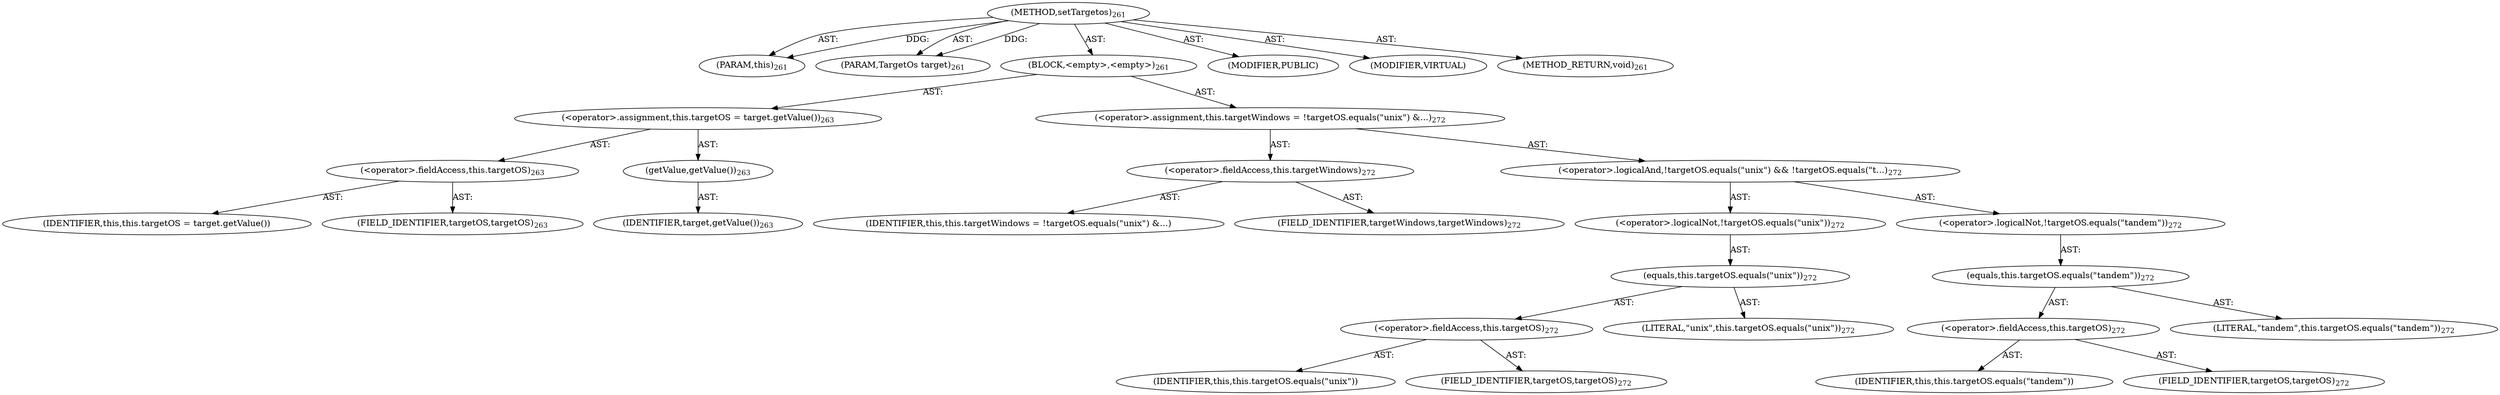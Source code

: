 digraph "setTargetos" {  
"111669149706" [label = <(METHOD,setTargetos)<SUB>261</SUB>> ]
"115964117010" [label = <(PARAM,this)<SUB>261</SUB>> ]
"115964117011" [label = <(PARAM,TargetOs target)<SUB>261</SUB>> ]
"25769803793" [label = <(BLOCK,&lt;empty&gt;,&lt;empty&gt;)<SUB>261</SUB>> ]
"30064771166" [label = <(&lt;operator&gt;.assignment,this.targetOS = target.getValue())<SUB>263</SUB>> ]
"30064771167" [label = <(&lt;operator&gt;.fieldAccess,this.targetOS)<SUB>263</SUB>> ]
"68719476812" [label = <(IDENTIFIER,this,this.targetOS = target.getValue())> ]
"55834574881" [label = <(FIELD_IDENTIFIER,targetOS,targetOS)<SUB>263</SUB>> ]
"30064771168" [label = <(getValue,getValue())<SUB>263</SUB>> ]
"68719476813" [label = <(IDENTIFIER,target,getValue())<SUB>263</SUB>> ]
"30064771169" [label = <(&lt;operator&gt;.assignment,this.targetWindows = !targetOS.equals(&quot;unix&quot;) &amp;...)<SUB>272</SUB>> ]
"30064771170" [label = <(&lt;operator&gt;.fieldAccess,this.targetWindows)<SUB>272</SUB>> ]
"68719476814" [label = <(IDENTIFIER,this,this.targetWindows = !targetOS.equals(&quot;unix&quot;) &amp;...)> ]
"55834574882" [label = <(FIELD_IDENTIFIER,targetWindows,targetWindows)<SUB>272</SUB>> ]
"30064771171" [label = <(&lt;operator&gt;.logicalAnd,!targetOS.equals(&quot;unix&quot;) &amp;&amp; !targetOS.equals(&quot;t...)<SUB>272</SUB>> ]
"30064771172" [label = <(&lt;operator&gt;.logicalNot,!targetOS.equals(&quot;unix&quot;))<SUB>272</SUB>> ]
"30064771173" [label = <(equals,this.targetOS.equals(&quot;unix&quot;))<SUB>272</SUB>> ]
"30064771174" [label = <(&lt;operator&gt;.fieldAccess,this.targetOS)<SUB>272</SUB>> ]
"68719476815" [label = <(IDENTIFIER,this,this.targetOS.equals(&quot;unix&quot;))> ]
"55834574883" [label = <(FIELD_IDENTIFIER,targetOS,targetOS)<SUB>272</SUB>> ]
"90194313238" [label = <(LITERAL,&quot;unix&quot;,this.targetOS.equals(&quot;unix&quot;))<SUB>272</SUB>> ]
"30064771175" [label = <(&lt;operator&gt;.logicalNot,!targetOS.equals(&quot;tandem&quot;))<SUB>272</SUB>> ]
"30064771176" [label = <(equals,this.targetOS.equals(&quot;tandem&quot;))<SUB>272</SUB>> ]
"30064771177" [label = <(&lt;operator&gt;.fieldAccess,this.targetOS)<SUB>272</SUB>> ]
"68719476816" [label = <(IDENTIFIER,this,this.targetOS.equals(&quot;tandem&quot;))> ]
"55834574884" [label = <(FIELD_IDENTIFIER,targetOS,targetOS)<SUB>272</SUB>> ]
"90194313239" [label = <(LITERAL,&quot;tandem&quot;,this.targetOS.equals(&quot;tandem&quot;))<SUB>272</SUB>> ]
"133143986210" [label = <(MODIFIER,PUBLIC)> ]
"133143986211" [label = <(MODIFIER,VIRTUAL)> ]
"128849018890" [label = <(METHOD_RETURN,void)<SUB>261</SUB>> ]
  "111669149706" -> "115964117010"  [ label = "AST: "] 
  "111669149706" -> "115964117011"  [ label = "AST: "] 
  "111669149706" -> "25769803793"  [ label = "AST: "] 
  "111669149706" -> "133143986210"  [ label = "AST: "] 
  "111669149706" -> "133143986211"  [ label = "AST: "] 
  "111669149706" -> "128849018890"  [ label = "AST: "] 
  "25769803793" -> "30064771166"  [ label = "AST: "] 
  "25769803793" -> "30064771169"  [ label = "AST: "] 
  "30064771166" -> "30064771167"  [ label = "AST: "] 
  "30064771166" -> "30064771168"  [ label = "AST: "] 
  "30064771167" -> "68719476812"  [ label = "AST: "] 
  "30064771167" -> "55834574881"  [ label = "AST: "] 
  "30064771168" -> "68719476813"  [ label = "AST: "] 
  "30064771169" -> "30064771170"  [ label = "AST: "] 
  "30064771169" -> "30064771171"  [ label = "AST: "] 
  "30064771170" -> "68719476814"  [ label = "AST: "] 
  "30064771170" -> "55834574882"  [ label = "AST: "] 
  "30064771171" -> "30064771172"  [ label = "AST: "] 
  "30064771171" -> "30064771175"  [ label = "AST: "] 
  "30064771172" -> "30064771173"  [ label = "AST: "] 
  "30064771173" -> "30064771174"  [ label = "AST: "] 
  "30064771173" -> "90194313238"  [ label = "AST: "] 
  "30064771174" -> "68719476815"  [ label = "AST: "] 
  "30064771174" -> "55834574883"  [ label = "AST: "] 
  "30064771175" -> "30064771176"  [ label = "AST: "] 
  "30064771176" -> "30064771177"  [ label = "AST: "] 
  "30064771176" -> "90194313239"  [ label = "AST: "] 
  "30064771177" -> "68719476816"  [ label = "AST: "] 
  "30064771177" -> "55834574884"  [ label = "AST: "] 
  "111669149706" -> "115964117010"  [ label = "DDG: "] 
  "111669149706" -> "115964117011"  [ label = "DDG: "] 
}
